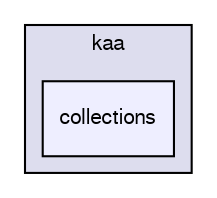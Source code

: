 digraph "/var/lib/jenkins/workspace/kaa_stable/client/client-multi/client-c/src/kaa/collections" {
  bgcolor=transparent;
  compound=true
  node [ fontsize="10", fontname="FreeSans"];
  edge [ labelfontsize="10", labelfontname="FreeSans"];
  subgraph clusterdir_08cd018e1ae44a7fd9aa444acd113371 {
    graph [ bgcolor="#ddddee", pencolor="black", label="kaa" fontname="FreeSans", fontsize="10", URL="dir_08cd018e1ae44a7fd9aa444acd113371.html"]
  dir_352e82af4ec8416fe4f0fd61f7fe986d [shape=box, label="collections", style="filled", fillcolor="#eeeeff", pencolor="black", URL="dir_352e82af4ec8416fe4f0fd61f7fe986d.html"];
  }
}
